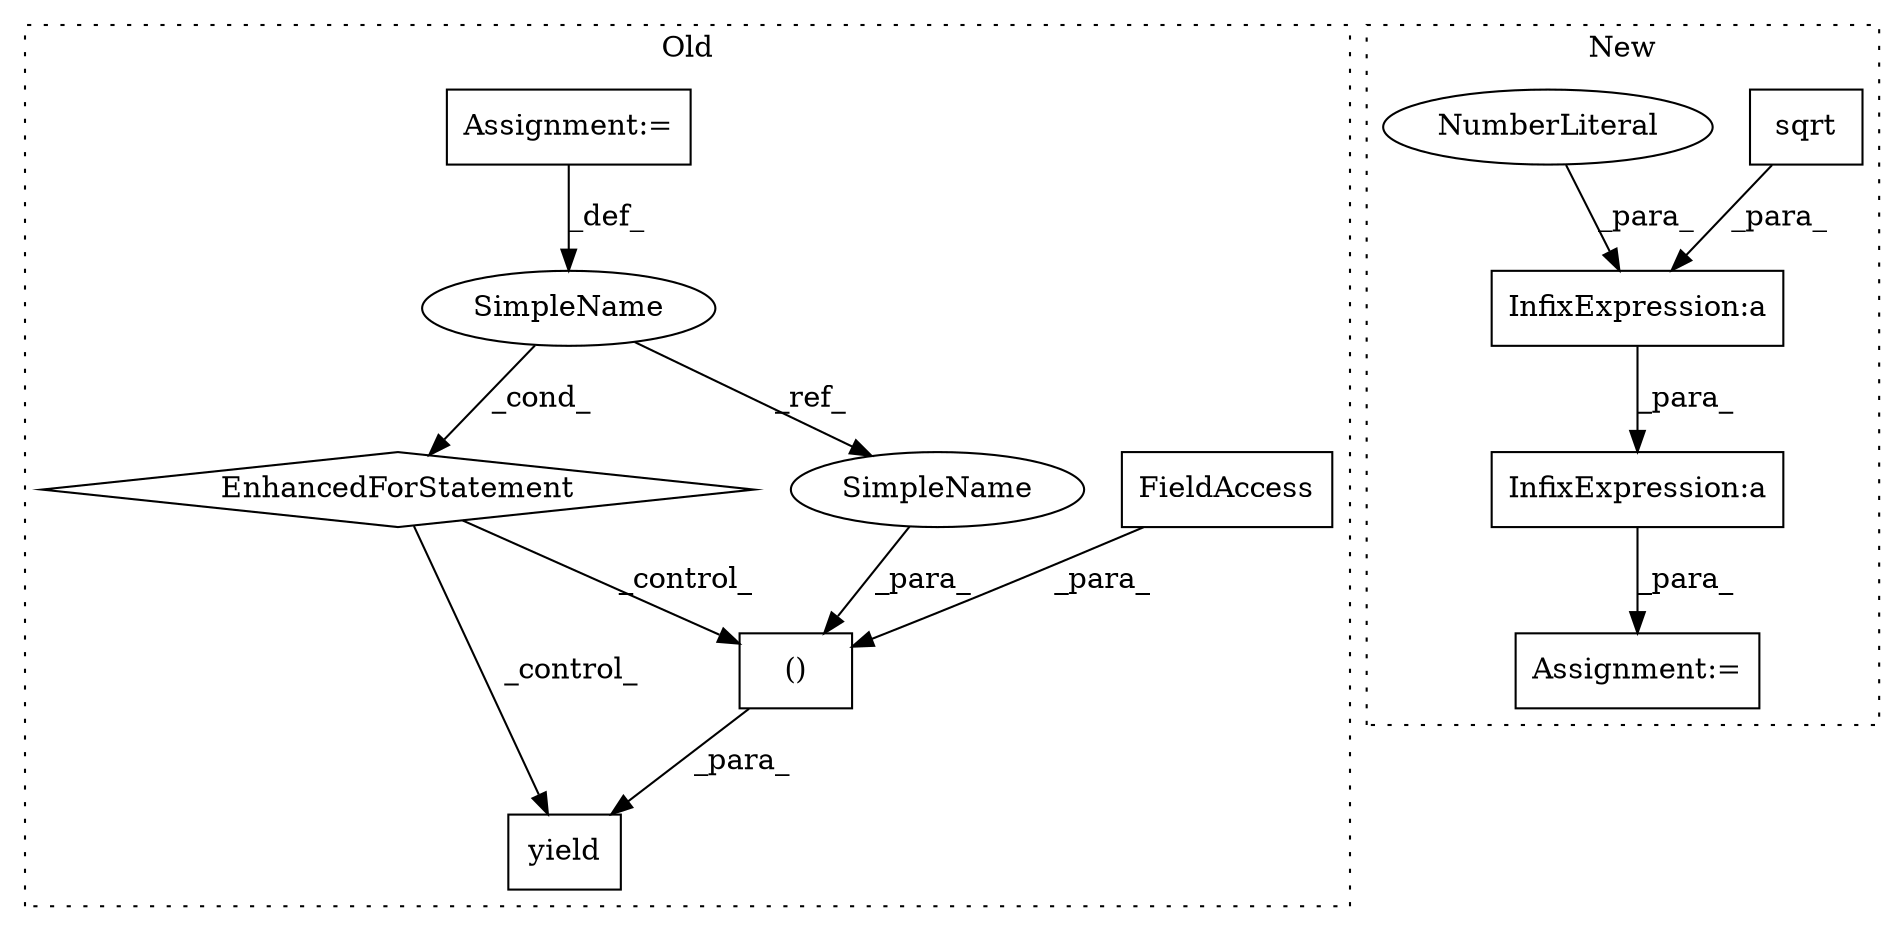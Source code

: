 digraph G {
subgraph cluster0 {
1 [label="EnhancedForStatement" a="70" s="3673,3774" l="53,2" shape="diamond"];
3 [label="Assignment:=" a="7" s="3673,3774" l="53,2" shape="box"];
7 [label="SimpleName" a="42" s="3746" l="4" shape="ellipse"];
8 [label="yield" a="112" s="3784" l="14" shape="box"];
10 [label="()" a="106" s="3798" l="43" shape="box"];
11 [label="FieldAccess" a="22" s="3798" l="12" shape="box"];
12 [label="SimpleName" a="42" s="3837" l="4" shape="ellipse"];
label = "Old";
style="dotted";
}
subgraph cluster1 {
2 [label="sqrt" a="32" s="2414,2420" l="5,1" shape="box"];
4 [label="Assignment:=" a="7" s="2394" l="1" shape="box"];
5 [label="InfixExpression:a" a="27" s="2405" l="3" shape="box"];
6 [label="NumberLiteral" a="34" s="2404" l="1" shape="ellipse"];
9 [label="InfixExpression:a" a="27" s="2422" l="3" shape="box"];
label = "New";
style="dotted";
}
1 -> 8 [label="_control_"];
1 -> 10 [label="_control_"];
2 -> 5 [label="_para_"];
3 -> 7 [label="_def_"];
5 -> 9 [label="_para_"];
6 -> 5 [label="_para_"];
7 -> 1 [label="_cond_"];
7 -> 12 [label="_ref_"];
9 -> 4 [label="_para_"];
10 -> 8 [label="_para_"];
11 -> 10 [label="_para_"];
12 -> 10 [label="_para_"];
}